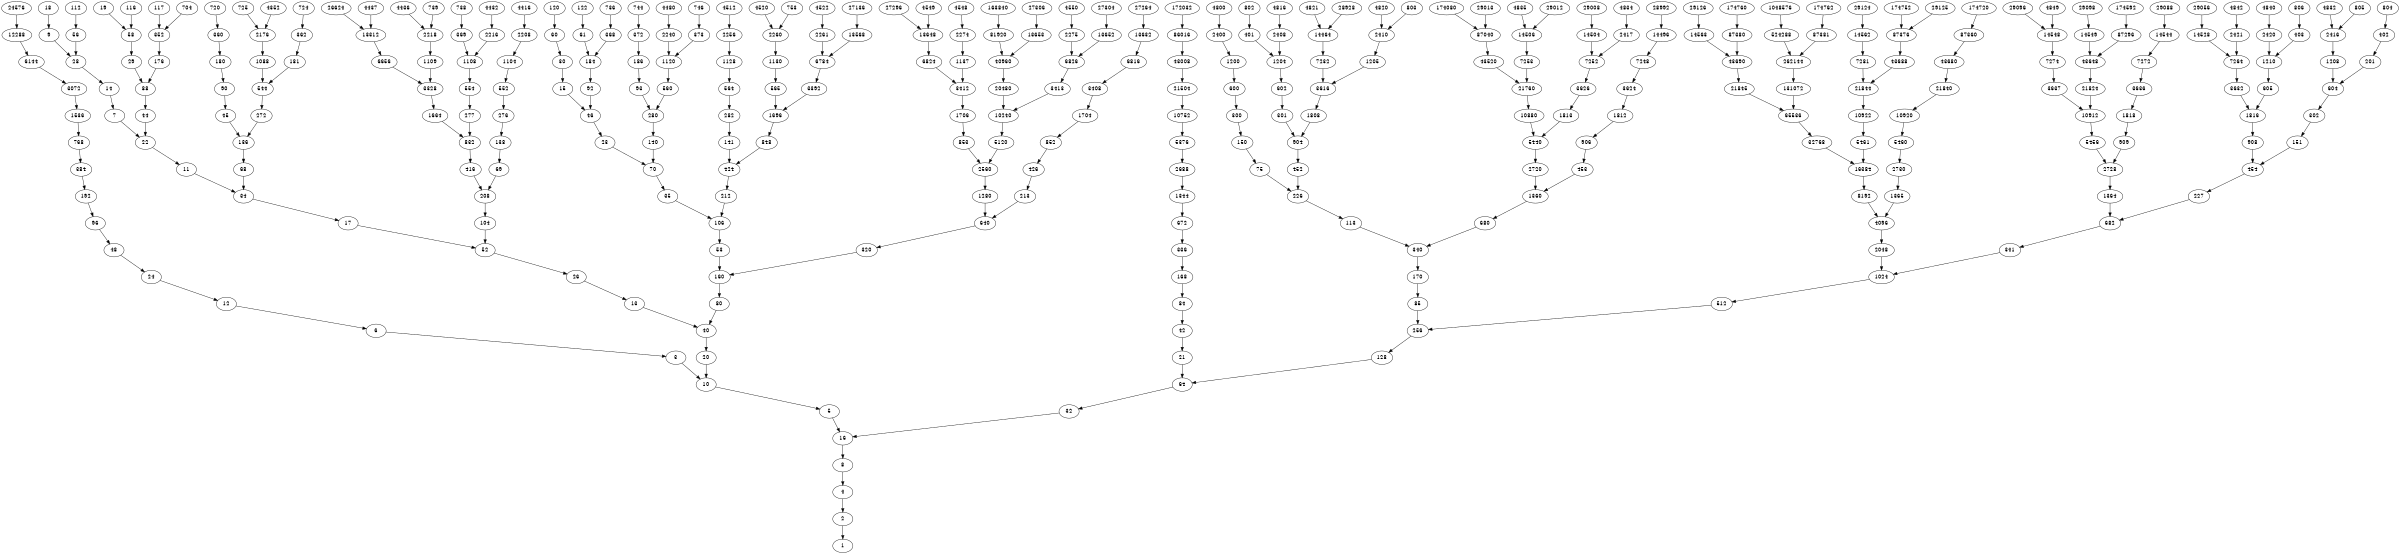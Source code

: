 digraph G {
    size="16,16";
    root=8;
    splines=true;
    512 -> 256;
    4096 -> 2048;
    2 -> 1;
    3 -> 10;
    4 -> 2;
    5 -> 16;
    6 -> 3;
    7 -> 22;
    8 -> 4;
    9 -> 28;
    10 -> 5;
    11 -> 34;
    12 -> 6;
    13 -> 40;
    14 -> 7;
    15 -> 46;
    16 -> 8;
    17 -> 52;
    18 -> 9;
    19 -> 58;
    20 -> 10;
    21 -> 64;
    22 -> 11;
    23 -> 70;
    24 -> 12;
    26 -> 13;
    10912 -> 5456;
    28 -> 14;
    602 -> 301;
    768 -> 384;
    341 -> 1024;
    32 -> 16;
    832 -> 416;
    34 -> 17;
    35 -> 106;
    1024 -> 512;
    1706 -> 853;
    40 -> 20;
    92 -> 46;
    42 -> 21;
    44 -> 22;
    45 -> 136;
    1280 -> 640;
    16384 -> 8192;
    48 -> 24;
    52 -> 26;
    53 -> 160;
    1536 -> 768;
    3616 -> 1808;
    3072 -> 1536;
    180 -> 90;
    58 -> 29;
    60 -> 30;
    61 -> 184;
    29124 -> 14562;
    32768 -> 16384;
    64 -> 32;
    7264 -> 3632;
    4436 -> 2218;
    4520 -> 2260;
    68 -> 34;
    69 -> 208;
    70 -> 35;
    3412 -> 1706;
    1088 -> 544;
    75 -> 226;
    13312 -> 6656;
    80 -> 40;
    7232 -> 3616;
    1104 -> 552;
    84 -> 42;
    85 -> 256;
    2560 -> 1280;
    804 -> 402;
    600 -> 300;
    1128 -> 564;
    10880 -> 5440;
    604 -> 302;
    93 -> 280;
    26624 -> 13312;
    65536 -> 32768;
    96 -> 48;
    1808 -> 904;
    40960 -> 20480;
    3413 -> 10240;
    104 -> 52;
    106 -> 53;
    174720 -> 87360;
    3328 -> 1664;
    81920 -> 40960;
    112 -> 56;
    113 -> 340;
    116 -> 58;
    117 -> 352;
    3632 -> 1816;
    120 -> 60;
    276 -> 138;
    122 -> 61;
    720 -> 360;
    1130 -> 565;
    27306 -> 13653;
    1813 -> 5440;
    128 -> 64;
    2240 -> 1120;
    744 -> 372;
    277 -> 832;
    20480 -> 10240;
    136 -> 68;
    43008 -> 21504;
    138 -> 69;
    6824 -> 3412;
    140 -> 70;
    141 -> 424;
    43690 -> 21845;
    1816 -> 908;
    29056 -> 14528;
    90 -> 45;
    150 -> 75;
    151 -> 454;
    1109 -> 3328;
    738 -> 369;
    704 -> 352;
    1818 -> 909;
    131072 -> 65536;
    2720 -> 1360;
    368 -> 184;
    27296 -> 13648;
    4437 -> 13312;
    14548 -> 7274;
    21845 -> 65536;
    5120 -> 2560;
    7281 -> 21844;
    2728 -> 1364;
    1208 -> 604;
    682 -> 341;
    176 -> 88;
    524288 -> 262144;
    3637 -> 10912;
    5460 -> 2730;
    29 -> 88;
    21504 -> 10752;
    7274 -> 3637;
    43680 -> 21840;
    1204 -> 602;
    30 -> 15;
    739 -> 2218;
    184 -> 92;
    2420 -> 1210;
    186 -> 93;
    1048576 -> 524288;
    2410 -> 1205;
    21844 -> 10922;
    2421 -> 7264;
    192 -> 96;
    544 -> 272;
    14549 -> 43648;
    4820 -> 2410;
    1365 -> 4096;
    6826 -> 3413;
    29126 -> 14563;
    201 -> 604;
    14464 -> 7232;
    1200 -> 600;
    4821 -> 14464;
    208 -> 104;
    212 -> 106;
    213 -> 640;
    6656 -> 3328;
    43520 -> 21760;
    672 -> 336;
    2256 -> 1128;
    7253 -> 21760;
    4832 -> 2416;
    14544 -> 7272;
    226 -> 113;
    227 -> 682;
    1205 -> 3616;
    4840 -> 2420;
    4842 -> 2421;
    29088 -> 14544;
    564 -> 282;
    4550 -> 2275;
    401 -> 1204;
    29008 -> 14504;
    552 -> 276;
    86016 -> 43008;
    724 -> 362;
    5440 -> 2720;
    87380 -> 43690;
    1696 -> 848;
    4816 -> 2408;
    554 -> 277;
    605 -> 1816;
    2261 -> 6784;
    256 -> 128;
    2688 -> 1344;
    8192 -> 4096;
    174080 -> 87040;
    10920 -> 5460;
    174762 -> 87381;
    272 -> 136;
    725 -> 2176;
    1812 -> 906;
    46 -> 23;
    2218 -> 1109;
    280 -> 140;
    1108 -> 554;
    640 -> 320;
    2275 -> 6826;
    21824 -> 10912;
    560 -> 280;
    802 -> 401;
    803 -> 2410;
    2260 -> 1130;
    805 -> 2416;
    806 -> 403;
    3624 -> 1812;
    300 -> 150;
    301 -> 904;
    302 -> 151;
    13632 -> 6816;
    174760 -> 87380;
    174752 -> 87376;
    4512 -> 2256;
    4835 -> 14506;
    2416 -> 1208;
    3636 -> 1818;
    1664 -> 832;
    565 -> 1696;
    320 -> 160;
    181 -> 544;
    29096 -> 14548;
    10240 -> 5120;
    10922 -> 5461;
    29013 -> 87040;
    2176 -> 1088;
    14562 -> 7281;
    369 -> 1108;
    1360 -> 680;
    56 -> 28;
    27304 -> 13652;
    14563 -> 43690;
    1364 -> 682;
    853 -> 2560;
    10752 -> 5376;
    174592 -> 87296;
    163840 -> 81920;
    13648 -> 6824;
    87376 -> 43688;
    352 -> 176;
    2048 -> 1024;
    43688 -> 21844;
    3626 -> 1813;
    1137 -> 3412;
    2408 -> 1204;
    1120 -> 560;
    362 -> 181;
    5376 -> 2688;
    28992 -> 14496;
    29125 -> 87376;
    7248 -> 3624;
    2208 -> 1104;
    4849 -> 14548;
    372 -> 186;
    373 -> 1120;
    4548 -> 2274;
    14504 -> 7252;
    21760 -> 10880;
    746 -> 373;
    4480 -> 2240;
    29098 -> 14549;
    384 -> 192;
    1344 -> 672;
    4834 -> 2417;
    282 -> 141;
    7272 -> 3636;
    848 -> 424;
    904 -> 452;
    906 -> 453;
    14528 -> 7264;
    908 -> 454;
    909 -> 2728;
    28928 -> 14464;
    2417 -> 7252;
    2400 -> 1200;
    402 -> 201;
    403 -> 1210;
    87381 -> 262144;
    6816 -> 3408;
    416 -> 208;
    262144 -> 131072;
    13653 -> 40960;
    753 -> 2260;
    424 -> 212;
    426 -> 213;
    12288 -> 6144;
    13568 -> 6784;
    5456 -> 2728;
    2274 -> 1137;
    4549 -> 13648;
    4432 -> 2216;
    13652 -> 6826;
    14506 -> 7253;
    88 -> 44;
    29012 -> 14506;
    168 -> 84;
    87296 -> 43648;
    160 -> 80;
    4522 -> 2261;
    452 -> 226;
    453 -> 1360;
    454 -> 227;
    172032 -> 86016;
    7252 -> 3626;
    3408 -> 1704;
    736 -> 368;
    1210 -> 605;
    4800 -> 2400;
    4352 -> 2176;
    6784 -> 3392;
    360 -> 180;
    27264 -> 13632;
    14496 -> 7248;
    336 -> 168;
    4416 -> 2208;
    6144 -> 3072;
    87360 -> 43680;
    87040 -> 43520;
    1704 -> 852;
    43648 -> 21824;
    27136 -> 13568;
    3392 -> 1696;
    680 -> 340;
    170 -> 85;
    852 -> 426;
    340 -> 170;
    24576 -> 12288;
    2216 -> 1108;
    21840 -> 10920;
    2730 -> 1365;
    5461 -> 16384;
}
